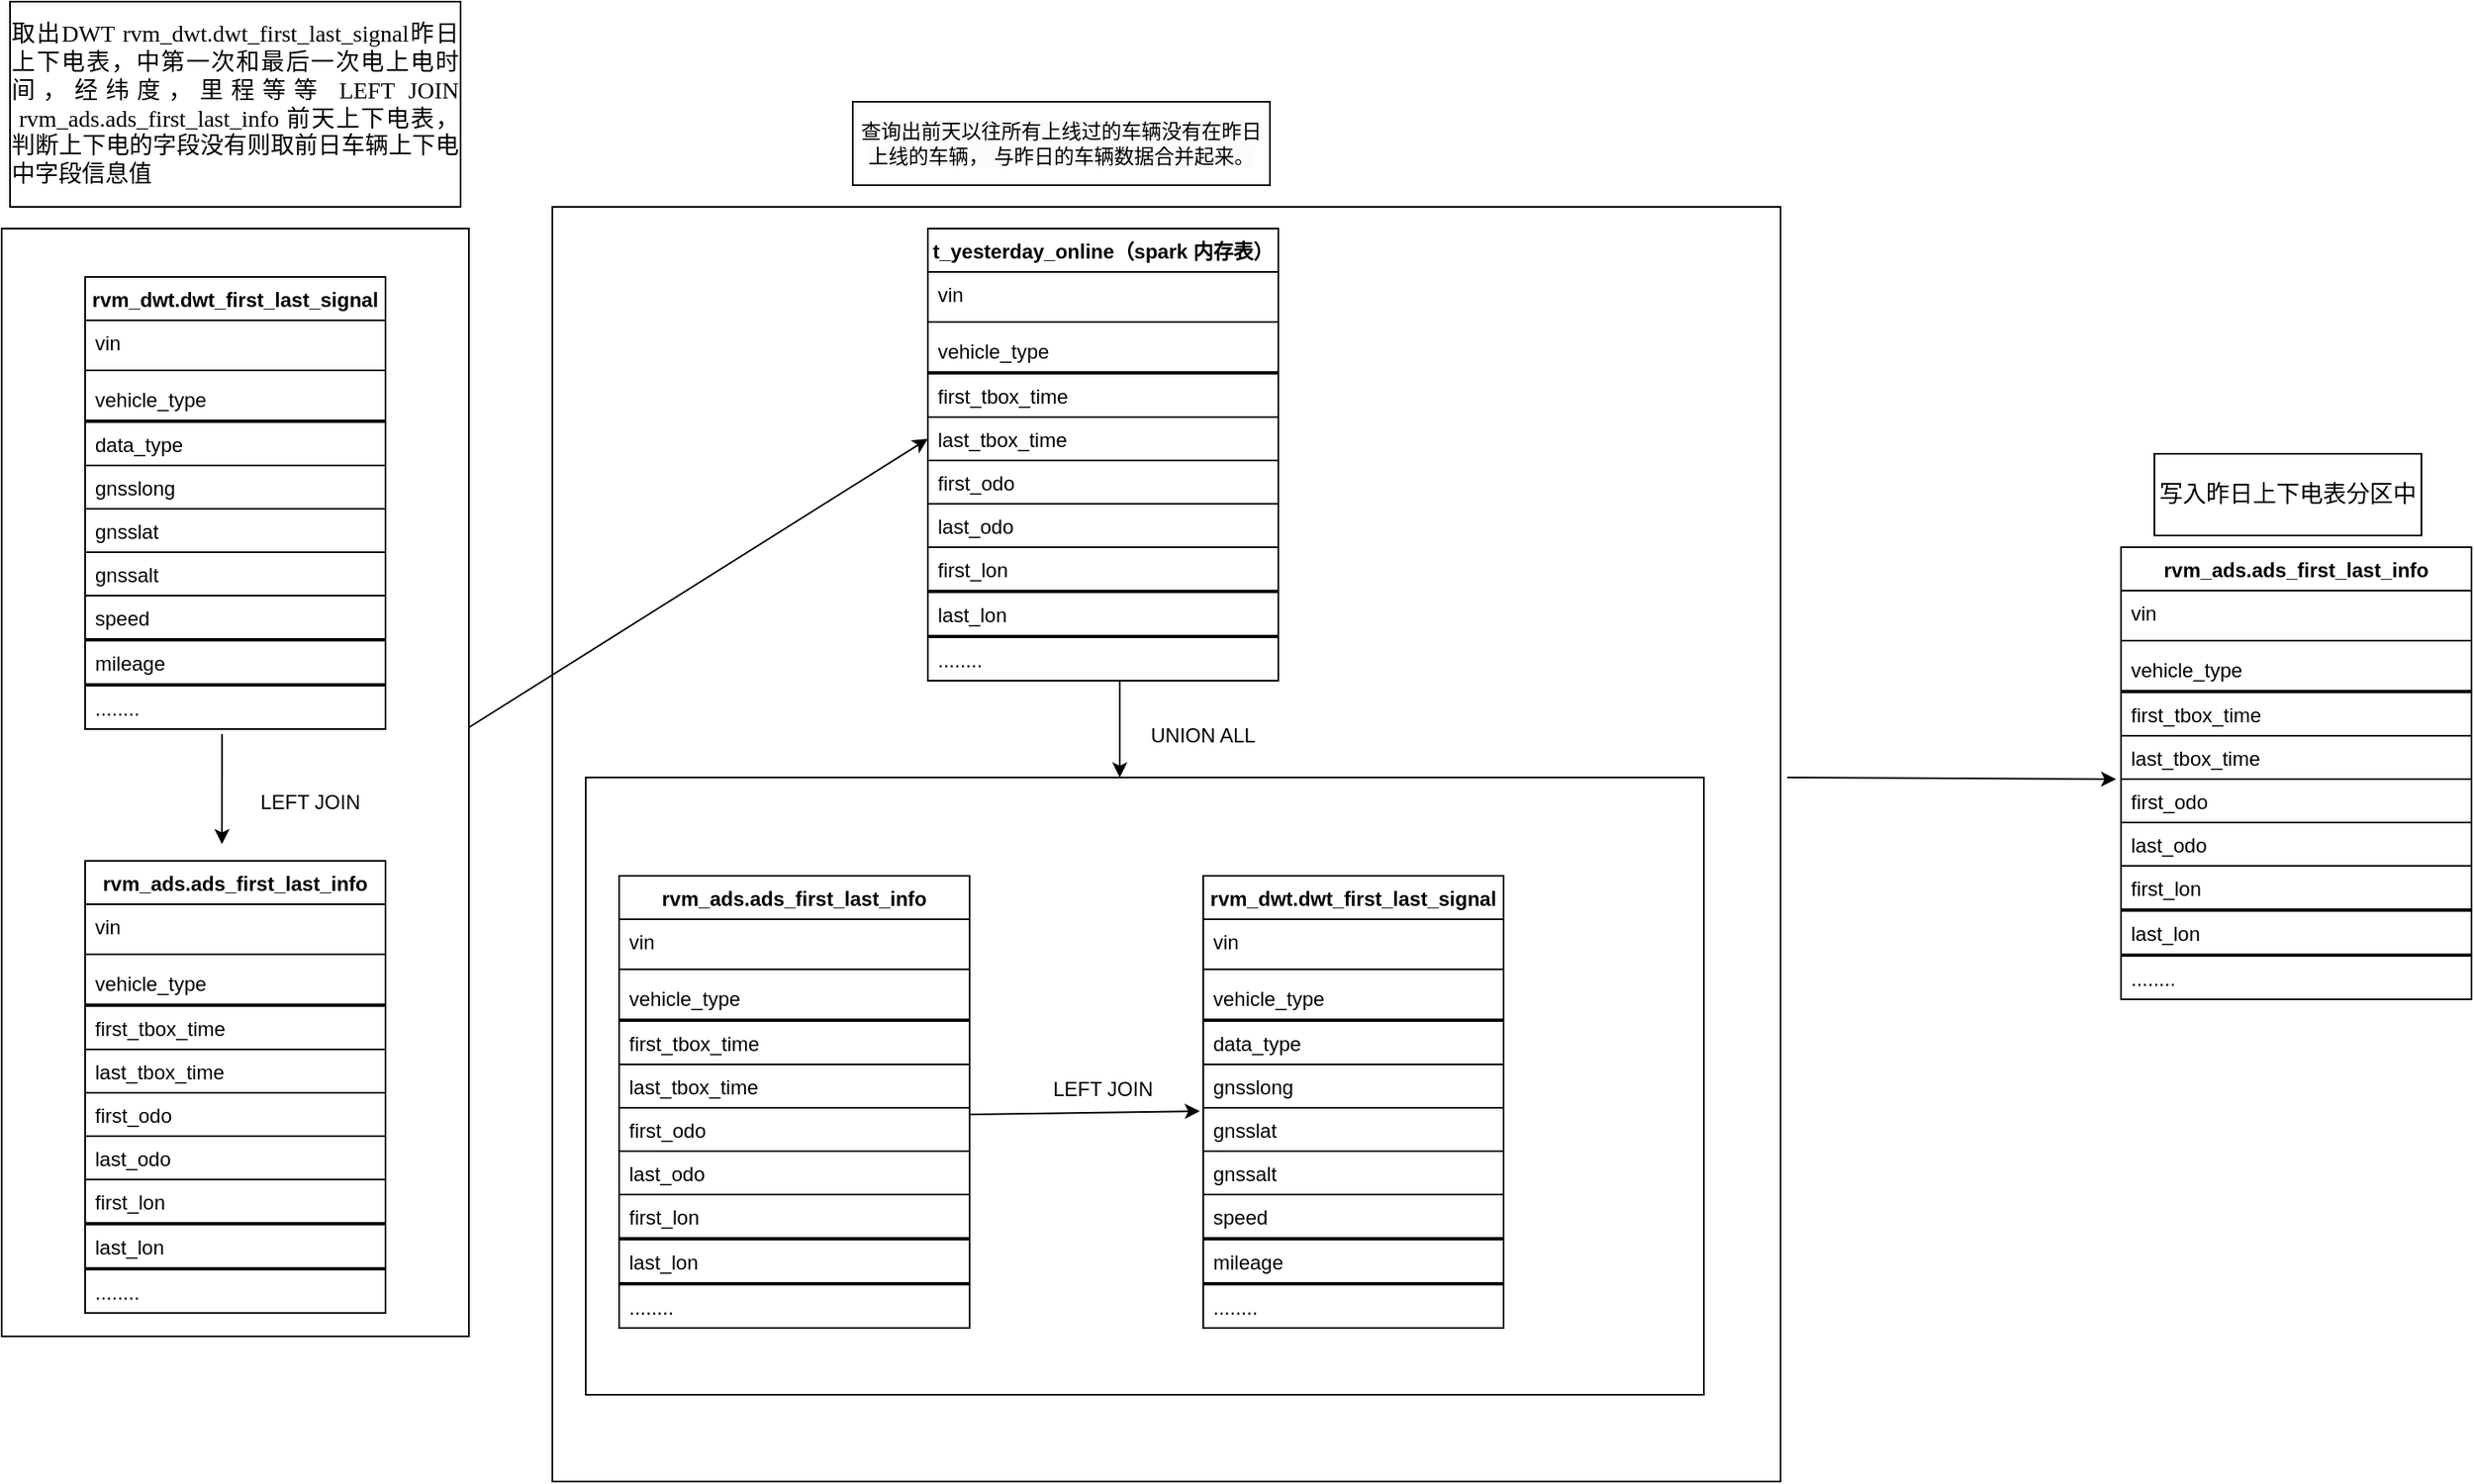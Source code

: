 <mxfile version="21.7.2" type="github">
  <diagram name="第 1 页" id="FVXQyWjH6wfLl32kJO0y">
    <mxGraphModel dx="1434" dy="703" grid="1" gridSize="10" guides="1" tooltips="1" connect="1" arrows="1" fold="1" page="1" pageScale="1" pageWidth="827" pageHeight="1169" math="0" shadow="0">
      <root>
        <mxCell id="0" />
        <mxCell id="1" parent="0" />
        <mxCell id="FZdR6Jwmp5Ccermm57Rx-1" value="rvm_dwt.dwt_first_last_signal" style="swimlane;fontStyle=1;align=center;verticalAlign=top;childLayout=stackLayout;horizontal=1;startSize=26;horizontalStack=0;resizeParent=1;resizeParentMax=0;resizeLast=0;collapsible=1;marginBottom=0;whiteSpace=wrap;html=1;" vertex="1" parent="1">
          <mxGeometry x="70" y="245" width="180" height="86" as="geometry" />
        </mxCell>
        <mxCell id="FZdR6Jwmp5Ccermm57Rx-2" value="vin" style="text;strokeColor=none;fillColor=none;align=left;verticalAlign=top;spacingLeft=4;spacingRight=4;overflow=hidden;rotatable=0;points=[[0,0.5],[1,0.5]];portConstraint=eastwest;whiteSpace=wrap;html=1;" vertex="1" parent="FZdR6Jwmp5Ccermm57Rx-1">
          <mxGeometry y="26" width="180" height="26" as="geometry" />
        </mxCell>
        <mxCell id="FZdR6Jwmp5Ccermm57Rx-3" value="" style="line;strokeWidth=1;fillColor=none;align=left;verticalAlign=middle;spacingTop=-1;spacingLeft=3;spacingRight=3;rotatable=0;labelPosition=right;points=[];portConstraint=eastwest;strokeColor=inherit;" vertex="1" parent="FZdR6Jwmp5Ccermm57Rx-1">
          <mxGeometry y="52" width="180" height="8" as="geometry" />
        </mxCell>
        <mxCell id="FZdR6Jwmp5Ccermm57Rx-4" value="vehicle_type" style="text;strokeColor=none;fillColor=none;align=left;verticalAlign=top;spacingLeft=4;spacingRight=4;overflow=hidden;rotatable=0;points=[[0,0.5],[1,0.5]];portConstraint=eastwest;whiteSpace=wrap;html=1;" vertex="1" parent="FZdR6Jwmp5Ccermm57Rx-1">
          <mxGeometry y="60" width="180" height="26" as="geometry" />
        </mxCell>
        <mxCell id="FZdR6Jwmp5Ccermm57Rx-7" value="data_type" style="text;strokeColor=default;fillColor=none;align=left;verticalAlign=top;spacingLeft=4;spacingRight=4;overflow=hidden;rotatable=0;points=[[0,0.5],[1,0.5]];portConstraint=eastwest;whiteSpace=wrap;html=1;" vertex="1" parent="1">
          <mxGeometry x="70" y="332" width="180" height="26" as="geometry" />
        </mxCell>
        <mxCell id="FZdR6Jwmp5Ccermm57Rx-8" value="gnsslong" style="text;strokeColor=default;fillColor=none;align=left;verticalAlign=top;spacingLeft=4;spacingRight=4;overflow=hidden;rotatable=0;points=[[0,0.5],[1,0.5]];portConstraint=eastwest;whiteSpace=wrap;html=1;" vertex="1" parent="1">
          <mxGeometry x="70" y="358" width="180" height="26" as="geometry" />
        </mxCell>
        <mxCell id="FZdR6Jwmp5Ccermm57Rx-9" value="gnsslat" style="text;strokeColor=default;fillColor=none;align=left;verticalAlign=top;spacingLeft=4;spacingRight=4;overflow=hidden;rotatable=0;points=[[0,0.5],[1,0.5]];portConstraint=eastwest;whiteSpace=wrap;html=1;" vertex="1" parent="1">
          <mxGeometry x="70" y="384" width="180" height="26" as="geometry" />
        </mxCell>
        <mxCell id="FZdR6Jwmp5Ccermm57Rx-10" value="gnssalt" style="text;strokeColor=default;fillColor=none;align=left;verticalAlign=top;spacingLeft=4;spacingRight=4;overflow=hidden;rotatable=0;points=[[0,0.5],[1,0.5]];portConstraint=eastwest;whiteSpace=wrap;html=1;" vertex="1" parent="1">
          <mxGeometry x="70" y="410" width="180" height="26" as="geometry" />
        </mxCell>
        <mxCell id="FZdR6Jwmp5Ccermm57Rx-11" value="speed" style="text;strokeColor=default;fillColor=none;align=left;verticalAlign=top;spacingLeft=4;spacingRight=4;overflow=hidden;rotatable=0;points=[[0,0.5],[1,0.5]];portConstraint=eastwest;whiteSpace=wrap;html=1;" vertex="1" parent="1">
          <mxGeometry x="70" y="436" width="180" height="26" as="geometry" />
        </mxCell>
        <mxCell id="FZdR6Jwmp5Ccermm57Rx-12" value="mileage" style="text;strokeColor=default;fillColor=none;align=left;verticalAlign=top;spacingLeft=4;spacingRight=4;overflow=hidden;rotatable=0;points=[[0,0.5],[1,0.5]];portConstraint=eastwest;whiteSpace=wrap;html=1;" vertex="1" parent="1">
          <mxGeometry x="70" y="463" width="180" height="26" as="geometry" />
        </mxCell>
        <mxCell id="FZdR6Jwmp5Ccermm57Rx-13" value="........" style="text;strokeColor=default;fillColor=none;align=left;verticalAlign=top;spacingLeft=4;spacingRight=4;overflow=hidden;rotatable=0;points=[[0,0.5],[1,0.5]];portConstraint=eastwest;whiteSpace=wrap;html=1;" vertex="1" parent="1">
          <mxGeometry x="70" y="490" width="180" height="26" as="geometry" />
        </mxCell>
        <mxCell id="FZdR6Jwmp5Ccermm57Rx-14" value="rvm_ads.ads_first_last_info" style="swimlane;fontStyle=1;align=center;verticalAlign=top;childLayout=stackLayout;horizontal=1;startSize=26;horizontalStack=0;resizeParent=1;resizeParentMax=0;resizeLast=0;collapsible=1;marginBottom=0;whiteSpace=wrap;html=1;" vertex="1" parent="1">
          <mxGeometry x="70" y="595" width="180" height="86" as="geometry" />
        </mxCell>
        <mxCell id="FZdR6Jwmp5Ccermm57Rx-15" value="vin" style="text;strokeColor=none;fillColor=none;align=left;verticalAlign=top;spacingLeft=4;spacingRight=4;overflow=hidden;rotatable=0;points=[[0,0.5],[1,0.5]];portConstraint=eastwest;whiteSpace=wrap;html=1;" vertex="1" parent="FZdR6Jwmp5Ccermm57Rx-14">
          <mxGeometry y="26" width="180" height="26" as="geometry" />
        </mxCell>
        <mxCell id="FZdR6Jwmp5Ccermm57Rx-16" value="" style="line;strokeWidth=1;fillColor=none;align=left;verticalAlign=middle;spacingTop=-1;spacingLeft=3;spacingRight=3;rotatable=0;labelPosition=right;points=[];portConstraint=eastwest;strokeColor=inherit;" vertex="1" parent="FZdR6Jwmp5Ccermm57Rx-14">
          <mxGeometry y="52" width="180" height="8" as="geometry" />
        </mxCell>
        <mxCell id="FZdR6Jwmp5Ccermm57Rx-17" value="vehicle_type" style="text;strokeColor=none;fillColor=none;align=left;verticalAlign=top;spacingLeft=4;spacingRight=4;overflow=hidden;rotatable=0;points=[[0,0.5],[1,0.5]];portConstraint=eastwest;whiteSpace=wrap;html=1;" vertex="1" parent="FZdR6Jwmp5Ccermm57Rx-14">
          <mxGeometry y="60" width="180" height="26" as="geometry" />
        </mxCell>
        <mxCell id="FZdR6Jwmp5Ccermm57Rx-18" value="first_tbox_time" style="text;strokeColor=default;fillColor=none;align=left;verticalAlign=top;spacingLeft=4;spacingRight=4;overflow=hidden;rotatable=0;points=[[0,0.5],[1,0.5]];portConstraint=eastwest;whiteSpace=wrap;html=1;" vertex="1" parent="1">
          <mxGeometry x="70" y="682" width="180" height="26" as="geometry" />
        </mxCell>
        <mxCell id="FZdR6Jwmp5Ccermm57Rx-19" value="last_tbox_time" style="text;strokeColor=default;fillColor=none;align=left;verticalAlign=top;spacingLeft=4;spacingRight=4;overflow=hidden;rotatable=0;points=[[0,0.5],[1,0.5]];portConstraint=eastwest;whiteSpace=wrap;html=1;" vertex="1" parent="1">
          <mxGeometry x="70" y="708" width="180" height="26" as="geometry" />
        </mxCell>
        <mxCell id="FZdR6Jwmp5Ccermm57Rx-20" value="first_odo" style="text;strokeColor=default;fillColor=none;align=left;verticalAlign=top;spacingLeft=4;spacingRight=4;overflow=hidden;rotatable=0;points=[[0,0.5],[1,0.5]];portConstraint=eastwest;whiteSpace=wrap;html=1;" vertex="1" parent="1">
          <mxGeometry x="70" y="734" width="180" height="26" as="geometry" />
        </mxCell>
        <mxCell id="FZdR6Jwmp5Ccermm57Rx-21" value="last_odo" style="text;strokeColor=default;fillColor=none;align=left;verticalAlign=top;spacingLeft=4;spacingRight=4;overflow=hidden;rotatable=0;points=[[0,0.5],[1,0.5]];portConstraint=eastwest;whiteSpace=wrap;html=1;" vertex="1" parent="1">
          <mxGeometry x="70" y="760" width="180" height="26" as="geometry" />
        </mxCell>
        <mxCell id="FZdR6Jwmp5Ccermm57Rx-22" value="first_lon" style="text;strokeColor=default;fillColor=none;align=left;verticalAlign=top;spacingLeft=4;spacingRight=4;overflow=hidden;rotatable=0;points=[[0,0.5],[1,0.5]];portConstraint=eastwest;whiteSpace=wrap;html=1;" vertex="1" parent="1">
          <mxGeometry x="70" y="786" width="180" height="26" as="geometry" />
        </mxCell>
        <mxCell id="FZdR6Jwmp5Ccermm57Rx-23" value="last_lon" style="text;strokeColor=default;fillColor=none;align=left;verticalAlign=top;spacingLeft=4;spacingRight=4;overflow=hidden;rotatable=0;points=[[0,0.5],[1,0.5]];portConstraint=eastwest;whiteSpace=wrap;html=1;" vertex="1" parent="1">
          <mxGeometry x="70" y="813" width="180" height="26" as="geometry" />
        </mxCell>
        <mxCell id="FZdR6Jwmp5Ccermm57Rx-24" value="........" style="text;strokeColor=default;fillColor=none;align=left;verticalAlign=top;spacingLeft=4;spacingRight=4;overflow=hidden;rotatable=0;points=[[0,0.5],[1,0.5]];portConstraint=eastwest;whiteSpace=wrap;html=1;" vertex="1" parent="1">
          <mxGeometry x="70" y="840" width="180" height="26" as="geometry" />
        </mxCell>
        <mxCell id="FZdR6Jwmp5Ccermm57Rx-25" value="" style="endArrow=classic;html=1;rounded=0;exitX=0.456;exitY=1.115;exitDx=0;exitDy=0;exitPerimeter=0;" edge="1" parent="1" source="FZdR6Jwmp5Ccermm57Rx-13">
          <mxGeometry width="50" height="50" relative="1" as="geometry">
            <mxPoint x="150" y="535" as="sourcePoint" />
            <mxPoint x="152" y="585" as="targetPoint" />
          </mxGeometry>
        </mxCell>
        <mxCell id="FZdR6Jwmp5Ccermm57Rx-26" value="LEFT JOIN" style="text;html=1;strokeColor=none;fillColor=none;align=center;verticalAlign=middle;whiteSpace=wrap;rounded=0;" vertex="1" parent="1">
          <mxGeometry x="170" y="545" width="70" height="30" as="geometry" />
        </mxCell>
        <mxCell id="FZdR6Jwmp5Ccermm57Rx-27" value="" style="rounded=0;whiteSpace=wrap;html=1;fillColor=none;" vertex="1" parent="1">
          <mxGeometry x="20" y="216" width="280" height="664" as="geometry" />
        </mxCell>
        <mxCell id="FZdR6Jwmp5Ccermm57Rx-28" value="t_yesterday_online（spark 内存表）" style="swimlane;fontStyle=1;align=center;verticalAlign=top;childLayout=stackLayout;horizontal=1;startSize=26;horizontalStack=0;resizeParent=1;resizeParentMax=0;resizeLast=0;collapsible=1;marginBottom=0;whiteSpace=wrap;html=1;" vertex="1" parent="1">
          <mxGeometry x="575" y="216" width="210" height="86" as="geometry" />
        </mxCell>
        <mxCell id="FZdR6Jwmp5Ccermm57Rx-29" value="vin" style="text;strokeColor=none;fillColor=none;align=left;verticalAlign=top;spacingLeft=4;spacingRight=4;overflow=hidden;rotatable=0;points=[[0,0.5],[1,0.5]];portConstraint=eastwest;whiteSpace=wrap;html=1;" vertex="1" parent="FZdR6Jwmp5Ccermm57Rx-28">
          <mxGeometry y="26" width="210" height="26" as="geometry" />
        </mxCell>
        <mxCell id="FZdR6Jwmp5Ccermm57Rx-30" value="" style="line;strokeWidth=1;fillColor=none;align=left;verticalAlign=middle;spacingTop=-1;spacingLeft=3;spacingRight=3;rotatable=0;labelPosition=right;points=[];portConstraint=eastwest;strokeColor=inherit;" vertex="1" parent="FZdR6Jwmp5Ccermm57Rx-28">
          <mxGeometry y="52" width="210" height="8" as="geometry" />
        </mxCell>
        <mxCell id="FZdR6Jwmp5Ccermm57Rx-31" value="vehicle_type" style="text;strokeColor=none;fillColor=none;align=left;verticalAlign=top;spacingLeft=4;spacingRight=4;overflow=hidden;rotatable=0;points=[[0,0.5],[1,0.5]];portConstraint=eastwest;whiteSpace=wrap;html=1;" vertex="1" parent="FZdR6Jwmp5Ccermm57Rx-28">
          <mxGeometry y="60" width="210" height="26" as="geometry" />
        </mxCell>
        <mxCell id="FZdR6Jwmp5Ccermm57Rx-32" value="first_tbox_time" style="text;strokeColor=default;fillColor=none;align=left;verticalAlign=top;spacingLeft=4;spacingRight=4;overflow=hidden;rotatable=0;points=[[0,0.5],[1,0.5]];portConstraint=eastwest;whiteSpace=wrap;html=1;" vertex="1" parent="1">
          <mxGeometry x="575" y="303" width="210" height="26" as="geometry" />
        </mxCell>
        <mxCell id="FZdR6Jwmp5Ccermm57Rx-33" value="last_tbox_time" style="text;strokeColor=default;fillColor=none;align=left;verticalAlign=top;spacingLeft=4;spacingRight=4;overflow=hidden;rotatable=0;points=[[0,0.5],[1,0.5]];portConstraint=eastwest;whiteSpace=wrap;html=1;" vertex="1" parent="1">
          <mxGeometry x="575" y="329" width="210" height="26" as="geometry" />
        </mxCell>
        <mxCell id="FZdR6Jwmp5Ccermm57Rx-34" value="first_odo" style="text;strokeColor=default;fillColor=none;align=left;verticalAlign=top;spacingLeft=4;spacingRight=4;overflow=hidden;rotatable=0;points=[[0,0.5],[1,0.5]];portConstraint=eastwest;whiteSpace=wrap;html=1;" vertex="1" parent="1">
          <mxGeometry x="575" y="355" width="210" height="26" as="geometry" />
        </mxCell>
        <mxCell id="FZdR6Jwmp5Ccermm57Rx-35" value="last_odo" style="text;strokeColor=default;fillColor=none;align=left;verticalAlign=top;spacingLeft=4;spacingRight=4;overflow=hidden;rotatable=0;points=[[0,0.5],[1,0.5]];portConstraint=eastwest;whiteSpace=wrap;html=1;" vertex="1" parent="1">
          <mxGeometry x="575" y="381" width="210" height="26" as="geometry" />
        </mxCell>
        <mxCell id="FZdR6Jwmp5Ccermm57Rx-36" value="first_lon" style="text;strokeColor=default;fillColor=none;align=left;verticalAlign=top;spacingLeft=4;spacingRight=4;overflow=hidden;rotatable=0;points=[[0,0.5],[1,0.5]];portConstraint=eastwest;whiteSpace=wrap;html=1;" vertex="1" parent="1">
          <mxGeometry x="575" y="407" width="210" height="26" as="geometry" />
        </mxCell>
        <mxCell id="FZdR6Jwmp5Ccermm57Rx-37" value="last_lon" style="text;strokeColor=default;fillColor=none;align=left;verticalAlign=top;spacingLeft=4;spacingRight=4;overflow=hidden;rotatable=0;points=[[0,0.5],[1,0.5]];portConstraint=eastwest;whiteSpace=wrap;html=1;" vertex="1" parent="1">
          <mxGeometry x="575" y="434" width="210" height="26" as="geometry" />
        </mxCell>
        <mxCell id="FZdR6Jwmp5Ccermm57Rx-38" value="........" style="text;strokeColor=default;fillColor=none;align=left;verticalAlign=top;spacingLeft=4;spacingRight=4;overflow=hidden;rotatable=0;points=[[0,0.5],[1,0.5]];portConstraint=eastwest;whiteSpace=wrap;html=1;" vertex="1" parent="1">
          <mxGeometry x="575" y="461" width="210" height="26" as="geometry" />
        </mxCell>
        <mxCell id="FZdR6Jwmp5Ccermm57Rx-39" value="rvm_ads.ads_first_last_info" style="swimlane;fontStyle=1;align=center;verticalAlign=top;childLayout=stackLayout;horizontal=1;startSize=26;horizontalStack=0;resizeParent=1;resizeParentMax=0;resizeLast=0;collapsible=1;marginBottom=0;whiteSpace=wrap;html=1;" vertex="1" parent="1">
          <mxGeometry x="390" y="604" width="210" height="86" as="geometry" />
        </mxCell>
        <mxCell id="FZdR6Jwmp5Ccermm57Rx-40" value="vin" style="text;strokeColor=none;fillColor=none;align=left;verticalAlign=top;spacingLeft=4;spacingRight=4;overflow=hidden;rotatable=0;points=[[0,0.5],[1,0.5]];portConstraint=eastwest;whiteSpace=wrap;html=1;" vertex="1" parent="FZdR6Jwmp5Ccermm57Rx-39">
          <mxGeometry y="26" width="210" height="26" as="geometry" />
        </mxCell>
        <mxCell id="FZdR6Jwmp5Ccermm57Rx-41" value="" style="line;strokeWidth=1;fillColor=none;align=left;verticalAlign=middle;spacingTop=-1;spacingLeft=3;spacingRight=3;rotatable=0;labelPosition=right;points=[];portConstraint=eastwest;strokeColor=inherit;" vertex="1" parent="FZdR6Jwmp5Ccermm57Rx-39">
          <mxGeometry y="52" width="210" height="8" as="geometry" />
        </mxCell>
        <mxCell id="FZdR6Jwmp5Ccermm57Rx-42" value="vehicle_type" style="text;strokeColor=none;fillColor=none;align=left;verticalAlign=top;spacingLeft=4;spacingRight=4;overflow=hidden;rotatable=0;points=[[0,0.5],[1,0.5]];portConstraint=eastwest;whiteSpace=wrap;html=1;" vertex="1" parent="FZdR6Jwmp5Ccermm57Rx-39">
          <mxGeometry y="60" width="210" height="26" as="geometry" />
        </mxCell>
        <mxCell id="FZdR6Jwmp5Ccermm57Rx-43" value="first_tbox_time" style="text;strokeColor=default;fillColor=none;align=left;verticalAlign=top;spacingLeft=4;spacingRight=4;overflow=hidden;rotatable=0;points=[[0,0.5],[1,0.5]];portConstraint=eastwest;whiteSpace=wrap;html=1;" vertex="1" parent="1">
          <mxGeometry x="390" y="691" width="210" height="26" as="geometry" />
        </mxCell>
        <mxCell id="FZdR6Jwmp5Ccermm57Rx-44" value="last_tbox_time" style="text;strokeColor=default;fillColor=none;align=left;verticalAlign=top;spacingLeft=4;spacingRight=4;overflow=hidden;rotatable=0;points=[[0,0.5],[1,0.5]];portConstraint=eastwest;whiteSpace=wrap;html=1;" vertex="1" parent="1">
          <mxGeometry x="390" y="717" width="210" height="26" as="geometry" />
        </mxCell>
        <mxCell id="FZdR6Jwmp5Ccermm57Rx-45" value="first_odo" style="text;strokeColor=default;fillColor=none;align=left;verticalAlign=top;spacingLeft=4;spacingRight=4;overflow=hidden;rotatable=0;points=[[0,0.5],[1,0.5]];portConstraint=eastwest;whiteSpace=wrap;html=1;" vertex="1" parent="1">
          <mxGeometry x="390" y="743" width="210" height="26" as="geometry" />
        </mxCell>
        <mxCell id="FZdR6Jwmp5Ccermm57Rx-46" value="last_odo" style="text;strokeColor=default;fillColor=none;align=left;verticalAlign=top;spacingLeft=4;spacingRight=4;overflow=hidden;rotatable=0;points=[[0,0.5],[1,0.5]];portConstraint=eastwest;whiteSpace=wrap;html=1;" vertex="1" parent="1">
          <mxGeometry x="390" y="769" width="210" height="26" as="geometry" />
        </mxCell>
        <mxCell id="FZdR6Jwmp5Ccermm57Rx-47" value="first_lon" style="text;strokeColor=default;fillColor=none;align=left;verticalAlign=top;spacingLeft=4;spacingRight=4;overflow=hidden;rotatable=0;points=[[0,0.5],[1,0.5]];portConstraint=eastwest;whiteSpace=wrap;html=1;" vertex="1" parent="1">
          <mxGeometry x="390" y="795" width="210" height="26" as="geometry" />
        </mxCell>
        <mxCell id="FZdR6Jwmp5Ccermm57Rx-48" value="last_lon" style="text;strokeColor=default;fillColor=none;align=left;verticalAlign=top;spacingLeft=4;spacingRight=4;overflow=hidden;rotatable=0;points=[[0,0.5],[1,0.5]];portConstraint=eastwest;whiteSpace=wrap;html=1;" vertex="1" parent="1">
          <mxGeometry x="390" y="822" width="210" height="26" as="geometry" />
        </mxCell>
        <mxCell id="FZdR6Jwmp5Ccermm57Rx-49" value="........" style="text;strokeColor=default;fillColor=none;align=left;verticalAlign=top;spacingLeft=4;spacingRight=4;overflow=hidden;rotatable=0;points=[[0,0.5],[1,0.5]];portConstraint=eastwest;whiteSpace=wrap;html=1;" vertex="1" parent="1">
          <mxGeometry x="390" y="849" width="210" height="26" as="geometry" />
        </mxCell>
        <mxCell id="FZdR6Jwmp5Ccermm57Rx-50" value="rvm_dwt.dwt_first_last_signal" style="swimlane;fontStyle=1;align=center;verticalAlign=top;childLayout=stackLayout;horizontal=1;startSize=26;horizontalStack=0;resizeParent=1;resizeParentMax=0;resizeLast=0;collapsible=1;marginBottom=0;whiteSpace=wrap;html=1;" vertex="1" parent="1">
          <mxGeometry x="740" y="604" width="180" height="86" as="geometry" />
        </mxCell>
        <mxCell id="FZdR6Jwmp5Ccermm57Rx-51" value="vin" style="text;strokeColor=none;fillColor=none;align=left;verticalAlign=top;spacingLeft=4;spacingRight=4;overflow=hidden;rotatable=0;points=[[0,0.5],[1,0.5]];portConstraint=eastwest;whiteSpace=wrap;html=1;" vertex="1" parent="FZdR6Jwmp5Ccermm57Rx-50">
          <mxGeometry y="26" width="180" height="26" as="geometry" />
        </mxCell>
        <mxCell id="FZdR6Jwmp5Ccermm57Rx-52" value="" style="line;strokeWidth=1;fillColor=none;align=left;verticalAlign=middle;spacingTop=-1;spacingLeft=3;spacingRight=3;rotatable=0;labelPosition=right;points=[];portConstraint=eastwest;strokeColor=inherit;" vertex="1" parent="FZdR6Jwmp5Ccermm57Rx-50">
          <mxGeometry y="52" width="180" height="8" as="geometry" />
        </mxCell>
        <mxCell id="FZdR6Jwmp5Ccermm57Rx-53" value="vehicle_type" style="text;strokeColor=none;fillColor=none;align=left;verticalAlign=top;spacingLeft=4;spacingRight=4;overflow=hidden;rotatable=0;points=[[0,0.5],[1,0.5]];portConstraint=eastwest;whiteSpace=wrap;html=1;" vertex="1" parent="FZdR6Jwmp5Ccermm57Rx-50">
          <mxGeometry y="60" width="180" height="26" as="geometry" />
        </mxCell>
        <mxCell id="FZdR6Jwmp5Ccermm57Rx-54" value="data_type" style="text;strokeColor=default;fillColor=none;align=left;verticalAlign=top;spacingLeft=4;spacingRight=4;overflow=hidden;rotatable=0;points=[[0,0.5],[1,0.5]];portConstraint=eastwest;whiteSpace=wrap;html=1;" vertex="1" parent="1">
          <mxGeometry x="740" y="691" width="180" height="26" as="geometry" />
        </mxCell>
        <mxCell id="FZdR6Jwmp5Ccermm57Rx-55" value="gnsslong" style="text;strokeColor=default;fillColor=none;align=left;verticalAlign=top;spacingLeft=4;spacingRight=4;overflow=hidden;rotatable=0;points=[[0,0.5],[1,0.5]];portConstraint=eastwest;whiteSpace=wrap;html=1;" vertex="1" parent="1">
          <mxGeometry x="740" y="717" width="180" height="26" as="geometry" />
        </mxCell>
        <mxCell id="FZdR6Jwmp5Ccermm57Rx-56" value="gnsslat" style="text;strokeColor=default;fillColor=none;align=left;verticalAlign=top;spacingLeft=4;spacingRight=4;overflow=hidden;rotatable=0;points=[[0,0.5],[1,0.5]];portConstraint=eastwest;whiteSpace=wrap;html=1;" vertex="1" parent="1">
          <mxGeometry x="740" y="743" width="180" height="26" as="geometry" />
        </mxCell>
        <mxCell id="FZdR6Jwmp5Ccermm57Rx-57" value="gnssalt" style="text;strokeColor=default;fillColor=none;align=left;verticalAlign=top;spacingLeft=4;spacingRight=4;overflow=hidden;rotatable=0;points=[[0,0.5],[1,0.5]];portConstraint=eastwest;whiteSpace=wrap;html=1;" vertex="1" parent="1">
          <mxGeometry x="740" y="769" width="180" height="26" as="geometry" />
        </mxCell>
        <mxCell id="FZdR6Jwmp5Ccermm57Rx-58" value="speed" style="text;strokeColor=default;fillColor=none;align=left;verticalAlign=top;spacingLeft=4;spacingRight=4;overflow=hidden;rotatable=0;points=[[0,0.5],[1,0.5]];portConstraint=eastwest;whiteSpace=wrap;html=1;" vertex="1" parent="1">
          <mxGeometry x="740" y="795" width="180" height="26" as="geometry" />
        </mxCell>
        <mxCell id="FZdR6Jwmp5Ccermm57Rx-59" value="mileage" style="text;strokeColor=default;fillColor=none;align=left;verticalAlign=top;spacingLeft=4;spacingRight=4;overflow=hidden;rotatable=0;points=[[0,0.5],[1,0.5]];portConstraint=eastwest;whiteSpace=wrap;html=1;" vertex="1" parent="1">
          <mxGeometry x="740" y="822" width="180" height="26" as="geometry" />
        </mxCell>
        <mxCell id="FZdR6Jwmp5Ccermm57Rx-60" value="........" style="text;strokeColor=default;fillColor=none;align=left;verticalAlign=top;spacingLeft=4;spacingRight=4;overflow=hidden;rotatable=0;points=[[0,0.5],[1,0.5]];portConstraint=eastwest;whiteSpace=wrap;html=1;" vertex="1" parent="1">
          <mxGeometry x="740" y="849" width="180" height="26" as="geometry" />
        </mxCell>
        <mxCell id="FZdR6Jwmp5Ccermm57Rx-61" value="" style="endArrow=classic;html=1;rounded=0;" edge="1" parent="1">
          <mxGeometry width="50" height="50" relative="1" as="geometry">
            <mxPoint x="600" y="747" as="sourcePoint" />
            <mxPoint x="738" y="745" as="targetPoint" />
          </mxGeometry>
        </mxCell>
        <mxCell id="FZdR6Jwmp5Ccermm57Rx-62" value="LEFT JOIN" style="text;html=1;strokeColor=none;fillColor=none;align=center;verticalAlign=middle;whiteSpace=wrap;rounded=0;" vertex="1" parent="1">
          <mxGeometry x="640" y="717" width="80" height="30" as="geometry" />
        </mxCell>
        <mxCell id="FZdR6Jwmp5Ccermm57Rx-63" value="" style="rounded=0;whiteSpace=wrap;html=1;fillColor=none;" vertex="1" parent="1">
          <mxGeometry x="370" y="545" width="670" height="370" as="geometry" />
        </mxCell>
        <mxCell id="FZdR6Jwmp5Ccermm57Rx-65" value="" style="endArrow=classic;html=1;rounded=0;entryX=0;entryY=0.5;entryDx=0;entryDy=0;" edge="1" parent="1" target="FZdR6Jwmp5Ccermm57Rx-33">
          <mxGeometry width="50" height="50" relative="1" as="geometry">
            <mxPoint x="300" y="515" as="sourcePoint" />
            <mxPoint x="350" y="465" as="targetPoint" />
          </mxGeometry>
        </mxCell>
        <mxCell id="FZdR6Jwmp5Ccermm57Rx-67" value="" style="endArrow=classic;html=1;rounded=0;exitX=0.514;exitY=1.115;exitDx=0;exitDy=0;exitPerimeter=0;" edge="1" parent="1">
          <mxGeometry width="50" height="50" relative="1" as="geometry">
            <mxPoint x="690" y="487" as="sourcePoint" />
            <mxPoint x="690" y="545" as="targetPoint" />
          </mxGeometry>
        </mxCell>
        <mxCell id="FZdR6Jwmp5Ccermm57Rx-68" value="UNION ALL" style="text;html=1;strokeColor=none;fillColor=none;align=center;verticalAlign=middle;whiteSpace=wrap;rounded=0;" vertex="1" parent="1">
          <mxGeometry x="700" y="505" width="80" height="30" as="geometry" />
        </mxCell>
        <mxCell id="FZdR6Jwmp5Ccermm57Rx-71" value="" style="rounded=0;whiteSpace=wrap;html=1;fillColor=none;" vertex="1" parent="1">
          <mxGeometry x="350" y="203" width="736" height="764" as="geometry" />
        </mxCell>
        <mxCell id="FZdR6Jwmp5Ccermm57Rx-72" value="rvm_ads.ads_first_last_info" style="swimlane;fontStyle=1;align=center;verticalAlign=top;childLayout=stackLayout;horizontal=1;startSize=26;horizontalStack=0;resizeParent=1;resizeParentMax=0;resizeLast=0;collapsible=1;marginBottom=0;whiteSpace=wrap;html=1;" vertex="1" parent="1">
          <mxGeometry x="1290" y="407" width="210" height="86" as="geometry" />
        </mxCell>
        <mxCell id="FZdR6Jwmp5Ccermm57Rx-73" value="vin" style="text;strokeColor=none;fillColor=none;align=left;verticalAlign=top;spacingLeft=4;spacingRight=4;overflow=hidden;rotatable=0;points=[[0,0.5],[1,0.5]];portConstraint=eastwest;whiteSpace=wrap;html=1;" vertex="1" parent="FZdR6Jwmp5Ccermm57Rx-72">
          <mxGeometry y="26" width="210" height="26" as="geometry" />
        </mxCell>
        <mxCell id="FZdR6Jwmp5Ccermm57Rx-74" value="" style="line;strokeWidth=1;fillColor=none;align=left;verticalAlign=middle;spacingTop=-1;spacingLeft=3;spacingRight=3;rotatable=0;labelPosition=right;points=[];portConstraint=eastwest;strokeColor=inherit;" vertex="1" parent="FZdR6Jwmp5Ccermm57Rx-72">
          <mxGeometry y="52" width="210" height="8" as="geometry" />
        </mxCell>
        <mxCell id="FZdR6Jwmp5Ccermm57Rx-75" value="vehicle_type" style="text;strokeColor=none;fillColor=none;align=left;verticalAlign=top;spacingLeft=4;spacingRight=4;overflow=hidden;rotatable=0;points=[[0,0.5],[1,0.5]];portConstraint=eastwest;whiteSpace=wrap;html=1;" vertex="1" parent="FZdR6Jwmp5Ccermm57Rx-72">
          <mxGeometry y="60" width="210" height="26" as="geometry" />
        </mxCell>
        <mxCell id="FZdR6Jwmp5Ccermm57Rx-76" value="first_tbox_time" style="text;strokeColor=default;fillColor=none;align=left;verticalAlign=top;spacingLeft=4;spacingRight=4;overflow=hidden;rotatable=0;points=[[0,0.5],[1,0.5]];portConstraint=eastwest;whiteSpace=wrap;html=1;" vertex="1" parent="1">
          <mxGeometry x="1290" y="494" width="210" height="26" as="geometry" />
        </mxCell>
        <mxCell id="FZdR6Jwmp5Ccermm57Rx-77" value="last_tbox_time" style="text;strokeColor=default;fillColor=none;align=left;verticalAlign=top;spacingLeft=4;spacingRight=4;overflow=hidden;rotatable=0;points=[[0,0.5],[1,0.5]];portConstraint=eastwest;whiteSpace=wrap;html=1;" vertex="1" parent="1">
          <mxGeometry x="1290" y="520" width="210" height="26" as="geometry" />
        </mxCell>
        <mxCell id="FZdR6Jwmp5Ccermm57Rx-78" value="first_odo" style="text;strokeColor=default;fillColor=none;align=left;verticalAlign=top;spacingLeft=4;spacingRight=4;overflow=hidden;rotatable=0;points=[[0,0.5],[1,0.5]];portConstraint=eastwest;whiteSpace=wrap;html=1;" vertex="1" parent="1">
          <mxGeometry x="1290" y="546" width="210" height="26" as="geometry" />
        </mxCell>
        <mxCell id="FZdR6Jwmp5Ccermm57Rx-79" value="last_odo" style="text;strokeColor=default;fillColor=none;align=left;verticalAlign=top;spacingLeft=4;spacingRight=4;overflow=hidden;rotatable=0;points=[[0,0.5],[1,0.5]];portConstraint=eastwest;whiteSpace=wrap;html=1;" vertex="1" parent="1">
          <mxGeometry x="1290" y="572" width="210" height="26" as="geometry" />
        </mxCell>
        <mxCell id="FZdR6Jwmp5Ccermm57Rx-80" value="first_lon" style="text;strokeColor=default;fillColor=none;align=left;verticalAlign=top;spacingLeft=4;spacingRight=4;overflow=hidden;rotatable=0;points=[[0,0.5],[1,0.5]];portConstraint=eastwest;whiteSpace=wrap;html=1;" vertex="1" parent="1">
          <mxGeometry x="1290" y="598" width="210" height="26" as="geometry" />
        </mxCell>
        <mxCell id="FZdR6Jwmp5Ccermm57Rx-81" value="last_lon" style="text;strokeColor=default;fillColor=none;align=left;verticalAlign=top;spacingLeft=4;spacingRight=4;overflow=hidden;rotatable=0;points=[[0,0.5],[1,0.5]];portConstraint=eastwest;whiteSpace=wrap;html=1;" vertex="1" parent="1">
          <mxGeometry x="1290" y="625" width="210" height="26" as="geometry" />
        </mxCell>
        <mxCell id="FZdR6Jwmp5Ccermm57Rx-82" value="........" style="text;strokeColor=default;fillColor=none;align=left;verticalAlign=top;spacingLeft=4;spacingRight=4;overflow=hidden;rotatable=0;points=[[0,0.5],[1,0.5]];portConstraint=eastwest;whiteSpace=wrap;html=1;" vertex="1" parent="1">
          <mxGeometry x="1290" y="652" width="210" height="26" as="geometry" />
        </mxCell>
        <mxCell id="FZdR6Jwmp5Ccermm57Rx-83" value="" style="endArrow=classic;html=1;rounded=0;entryX=-0.014;entryY=1;entryDx=0;entryDy=0;entryPerimeter=0;" edge="1" parent="1" target="FZdR6Jwmp5Ccermm57Rx-77">
          <mxGeometry width="50" height="50" relative="1" as="geometry">
            <mxPoint x="1090" y="545" as="sourcePoint" />
            <mxPoint x="1140" y="505" as="targetPoint" />
          </mxGeometry>
        </mxCell>
        <mxCell id="FZdR6Jwmp5Ccermm57Rx-84" value="&lt;p style=&quot;margin: 0pt 0pt 0.0pt; text-align: justify; font-family: Calibri; font-size: 10.5pt;&quot; class=&quot;MsoNormal&quot;&gt;取出&lt;span style=&quot;font-size: 10.5pt;&quot;&gt;DWT&lt;/span&gt;&lt;span style=&quot;font-family: 宋体; font-size: 10.5pt;&quot;&gt;&amp;nbsp;&lt;font face=&quot;Calibri&quot;&gt;rvm_dwt.dwt_first_last_signal&lt;/font&gt;&lt;font face=&quot;宋体&quot;&gt;昨日上下电表，中第一次和最后一次电上电时间，经纬度，里程等等 &lt;/font&gt;&lt;font face=&quot;Calibri&quot;&gt;LEFT JOIN &amp;nbsp;rvm_ads.ads_first_last_info &lt;/font&gt;&lt;font face=&quot;宋体&quot;&gt;前天上下电表，判断上下电的字段没有&lt;/font&gt;&lt;/span&gt;&lt;span style=&quot;font-size: 10.5pt;&quot;&gt;&lt;font face=&quot;宋体&quot;&gt;则取&lt;/font&gt;&lt;/span&gt;&lt;span style=&quot;font-family: 宋体; font-size: 10.5pt;&quot;&gt;前&lt;/span&gt;&lt;span style=&quot;font-size: 10.5pt;&quot;&gt;&lt;font face=&quot;宋体&quot;&gt;日车辆上下电&lt;/font&gt;&lt;/span&gt;&lt;span style=&quot;font-family: 宋体; font-size: 10.5pt;&quot;&gt;中字段&lt;/span&gt;&lt;span style=&quot;font-size: 10.5pt;&quot;&gt;&lt;font face=&quot;宋体&quot;&gt;信息值&lt;/font&gt;&lt;/span&gt;&lt;/p&gt;" style="text;html=1;strokeColor=default;fillColor=none;align=center;verticalAlign=middle;whiteSpace=wrap;rounded=0;" vertex="1" parent="1">
          <mxGeometry x="25" y="80" width="270" height="123" as="geometry" />
        </mxCell>
        <mxCell id="FZdR6Jwmp5Ccermm57Rx-87" value="&lt;span style=&quot;color: rgb(0, 0, 0); font-family: Helvetica; font-size: 12px; font-style: normal; font-variant-ligatures: normal; font-variant-caps: normal; font-weight: 400; letter-spacing: normal; orphans: 2; text-align: justify; text-indent: -28px; text-transform: none; widows: 2; word-spacing: 0px; -webkit-text-stroke-width: 0px; background-color: rgb(251, 251, 251); text-decoration-thickness: initial; text-decoration-style: initial; text-decoration-color: initial; float: none; display: inline !important;&quot;&gt;查询出前天以往所有上线过的车辆没有在昨日上线的车辆， 与昨日的车辆数据合并起来。&lt;/span&gt;" style="text;html=1;strokeColor=default;fillColor=none;align=center;verticalAlign=middle;whiteSpace=wrap;rounded=0;" vertex="1" parent="1">
          <mxGeometry x="530" y="140" width="250" height="50" as="geometry" />
        </mxCell>
        <mxCell id="FZdR6Jwmp5Ccermm57Rx-88" value="&lt;p style=&quot;margin: 0pt 0pt 0.0pt; text-align: justify; font-family: Calibri; font-size: 10.5pt;&quot; class=&quot;MsoNormal&quot;&gt;写入昨日上下电表分区中&lt;/p&gt;" style="text;html=1;strokeColor=default;fillColor=none;align=center;verticalAlign=middle;whiteSpace=wrap;rounded=0;" vertex="1" parent="1">
          <mxGeometry x="1310" y="351" width="160" height="49" as="geometry" />
        </mxCell>
      </root>
    </mxGraphModel>
  </diagram>
</mxfile>
